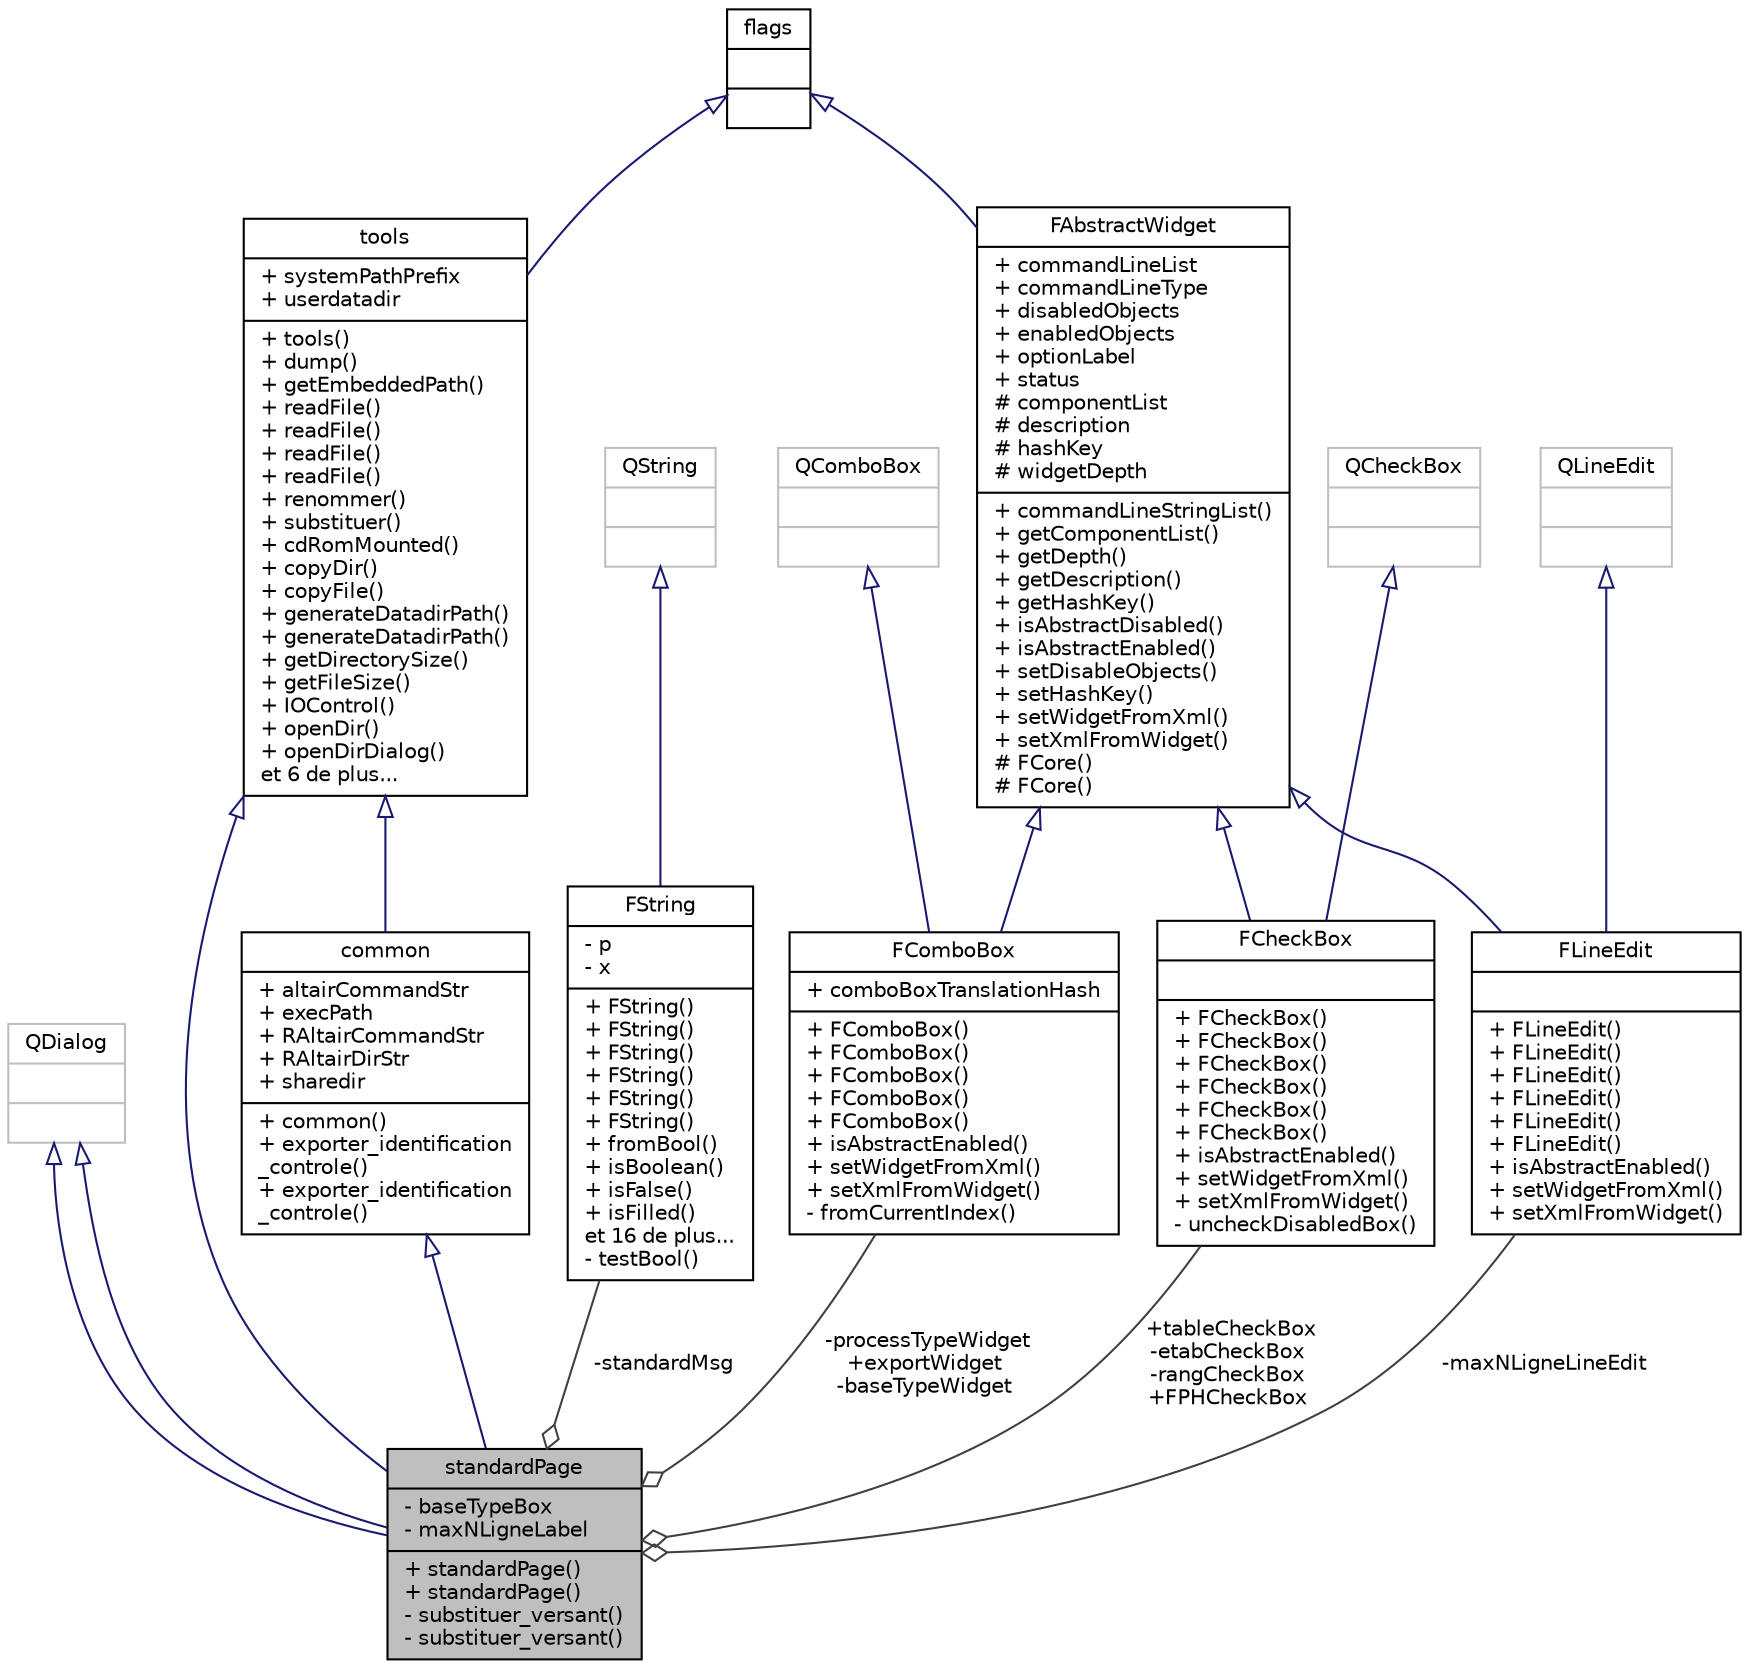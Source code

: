 digraph "standardPage"
{
 // INTERACTIVE_SVG=YES
  edge [fontname="Helvetica",fontsize="10",labelfontname="Helvetica",labelfontsize="10"];
  node [fontname="Helvetica",fontsize="10",shape=record];
  Node5 [label="{standardPage\n|- baseTypeBox\l- maxNLigneLabel\l|+ standardPage()\l+ standardPage()\l- substituer_versant()\l- substituer_versant()\l}",height=0.2,width=0.4,color="black", fillcolor="grey75", style="filled", fontcolor="black"];
  Node6 -> Node5 [dir="back",color="midnightblue",fontsize="10",style="solid",arrowtail="onormal",fontname="Helvetica"];
  Node6 [label="{QDialog\n||}",height=0.2,width=0.4,color="grey75", fillcolor="white", style="filled"];
  Node7 -> Node5 [dir="back",color="midnightblue",fontsize="10",style="solid",arrowtail="onormal",fontname="Helvetica"];
  Node7 [label="{common\n|+ altairCommandStr\l+ execPath\l+ RAltairCommandStr\l+ RAltairDirStr\l+ sharedir\l|+ common()\l+ exporter_identification\l_controle()\l+ exporter_identification\l_controle()\l}",height=0.2,width=0.4,color="black", fillcolor="white", style="filled",URL="$classcommon.html",tooltip="Classe dérivée de la classe tools ajoutant des fonctionnalités de communication de l&#39;interface vers l..."];
  Node8 -> Node7 [dir="back",color="midnightblue",fontsize="10",style="solid",arrowtail="onormal",fontname="Helvetica"];
  Node8 [label="{tools\n|+ systemPathPrefix\l+ userdatadir\l|+ tools()\l+ dump()\l+ getEmbeddedPath()\l+ readFile()\l+ readFile()\l+ readFile()\l+ readFile()\l+ renommer()\l+ substituer()\l+ cdRomMounted()\l+ copyDir()\l+ copyFile()\l+ generateDatadirPath()\l+ generateDatadirPath()\l+ getDirectorySize()\l+ getFileSize()\l+ IOControl()\l+ openDir()\l+ openDirDialog()\let 6 de plus...\l}",height=0.2,width=0.4,color="black", fillcolor="white", style="filled",URL="$classtools.html"];
  Node9 -> Node8 [dir="back",color="midnightblue",fontsize="10",style="solid",arrowtail="onormal",fontname="Helvetica"];
  Node9 [label="{flags\n||}",height=0.2,width=0.4,color="black", fillcolor="white", style="filled",URL="$classflags.html"];
  Node6 -> Node5 [dir="back",color="midnightblue",fontsize="10",style="solid",arrowtail="onormal",fontname="Helvetica"];
  Node8 -> Node5 [dir="back",color="midnightblue",fontsize="10",style="solid",arrowtail="onormal",fontname="Helvetica"];
  Node10 -> Node5 [color="grey25",fontsize="10",style="solid",label=" -processTypeWidget\n+exportWidget\n-baseTypeWidget" ,arrowhead="odiamond",fontname="Helvetica"];
  Node10 [label="{FComboBox\n|+ comboBoxTranslationHash\l|+ FComboBox()\l+ FComboBox()\l+ FComboBox()\l+ FComboBox()\l+ FComboBox()\l+ isAbstractEnabled()\l+ setWidgetFromXml()\l+ setXmlFromWidget()\l- fromCurrentIndex()\l}",height=0.2,width=0.4,color="black", fillcolor="white", style="filled",URL="$class_f_combo_box.html"];
  Node11 -> Node10 [dir="back",color="midnightblue",fontsize="10",style="solid",arrowtail="onormal",fontname="Helvetica"];
  Node11 [label="{QComboBox\n||}",height=0.2,width=0.4,color="grey75", fillcolor="white", style="filled"];
  Node12 -> Node10 [dir="back",color="midnightblue",fontsize="10",style="solid",arrowtail="onormal",fontname="Helvetica"];
  Node12 [label="{FAbstractWidget\n|+ commandLineList\l+ commandLineType\l+ disabledObjects\l+ enabledObjects\l+ optionLabel\l+ status\l# componentList\l# description\l# hashKey\l# widgetDepth\l|+ commandLineStringList()\l+ getComponentList()\l+ getDepth()\l+ getDescription()\l+ getHashKey()\l+ isAbstractDisabled()\l+ isAbstractEnabled()\l+ setDisableObjects()\l+ setHashKey()\l+ setWidgetFromXml()\l+ setXmlFromWidget()\l# FCore()\l# FCore()\l}",height=0.2,width=0.4,color="black", fillcolor="white", style="filled",URL="$class_f_abstract_widget.html"];
  Node9 -> Node12 [dir="back",color="midnightblue",fontsize="10",style="solid",arrowtail="onormal",fontname="Helvetica"];
  Node13 -> Node5 [color="grey25",fontsize="10",style="solid",label=" -standardMsg" ,arrowhead="odiamond",fontname="Helvetica"];
  Node13 [label="{FString\n|- p\l- x\l|+ FString()\l+ FString()\l+ FString()\l+ FString()\l+ FString()\l+ FString()\l+ fromBool()\l+ isBoolean()\l+ isFalse()\l+ isFilled()\let 16 de plus...\l- testBool()\l}",height=0.2,width=0.4,color="black", fillcolor="white", style="filled",URL="$class_f_string.html",tooltip="Chaîne de caractères fonctionnelle. "];
  Node14 -> Node13 [dir="back",color="midnightblue",fontsize="10",style="solid",arrowtail="onormal",fontname="Helvetica"];
  Node14 [label="{QString\n||}",height=0.2,width=0.4,color="grey75", fillcolor="white", style="filled"];
  Node15 -> Node5 [color="grey25",fontsize="10",style="solid",label=" -maxNLigneLineEdit" ,arrowhead="odiamond",fontname="Helvetica"];
  Node15 [label="{FLineEdit\n||+ FLineEdit()\l+ FLineEdit()\l+ FLineEdit()\l+ FLineEdit()\l+ FLineEdit()\l+ FLineEdit()\l+ isAbstractEnabled()\l+ setWidgetFromXml()\l+ setXmlFromWidget()\l}",height=0.2,width=0.4,color="black", fillcolor="white", style="filled",URL="$class_f_line_edit.html"];
  Node16 -> Node15 [dir="back",color="midnightblue",fontsize="10",style="solid",arrowtail="onormal",fontname="Helvetica"];
  Node16 [label="{QLineEdit\n||}",height=0.2,width=0.4,color="grey75", fillcolor="white", style="filled"];
  Node12 -> Node15 [dir="back",color="midnightblue",fontsize="10",style="solid",arrowtail="onormal",fontname="Helvetica"];
  Node17 -> Node5 [color="grey25",fontsize="10",style="solid",label=" +tableCheckBox\n-etabCheckBox\n-rangCheckBox\n+FPHCheckBox" ,arrowhead="odiamond",fontname="Helvetica"];
  Node17 [label="{FCheckBox\n||+ FCheckBox()\l+ FCheckBox()\l+ FCheckBox()\l+ FCheckBox()\l+ FCheckBox()\l+ FCheckBox()\l+ isAbstractEnabled()\l+ setWidgetFromXml()\l+ setXmlFromWidget()\l- uncheckDisabledBox()\l}",height=0.2,width=0.4,color="black", fillcolor="white", style="filled",URL="$class_f_check_box.html"];
  Node18 -> Node17 [dir="back",color="midnightblue",fontsize="10",style="solid",arrowtail="onormal",fontname="Helvetica"];
  Node18 [label="{QCheckBox\n||}",height=0.2,width=0.4,color="grey75", fillcolor="white", style="filled"];
  Node12 -> Node17 [dir="back",color="midnightblue",fontsize="10",style="solid",arrowtail="onormal",fontname="Helvetica"];
}
